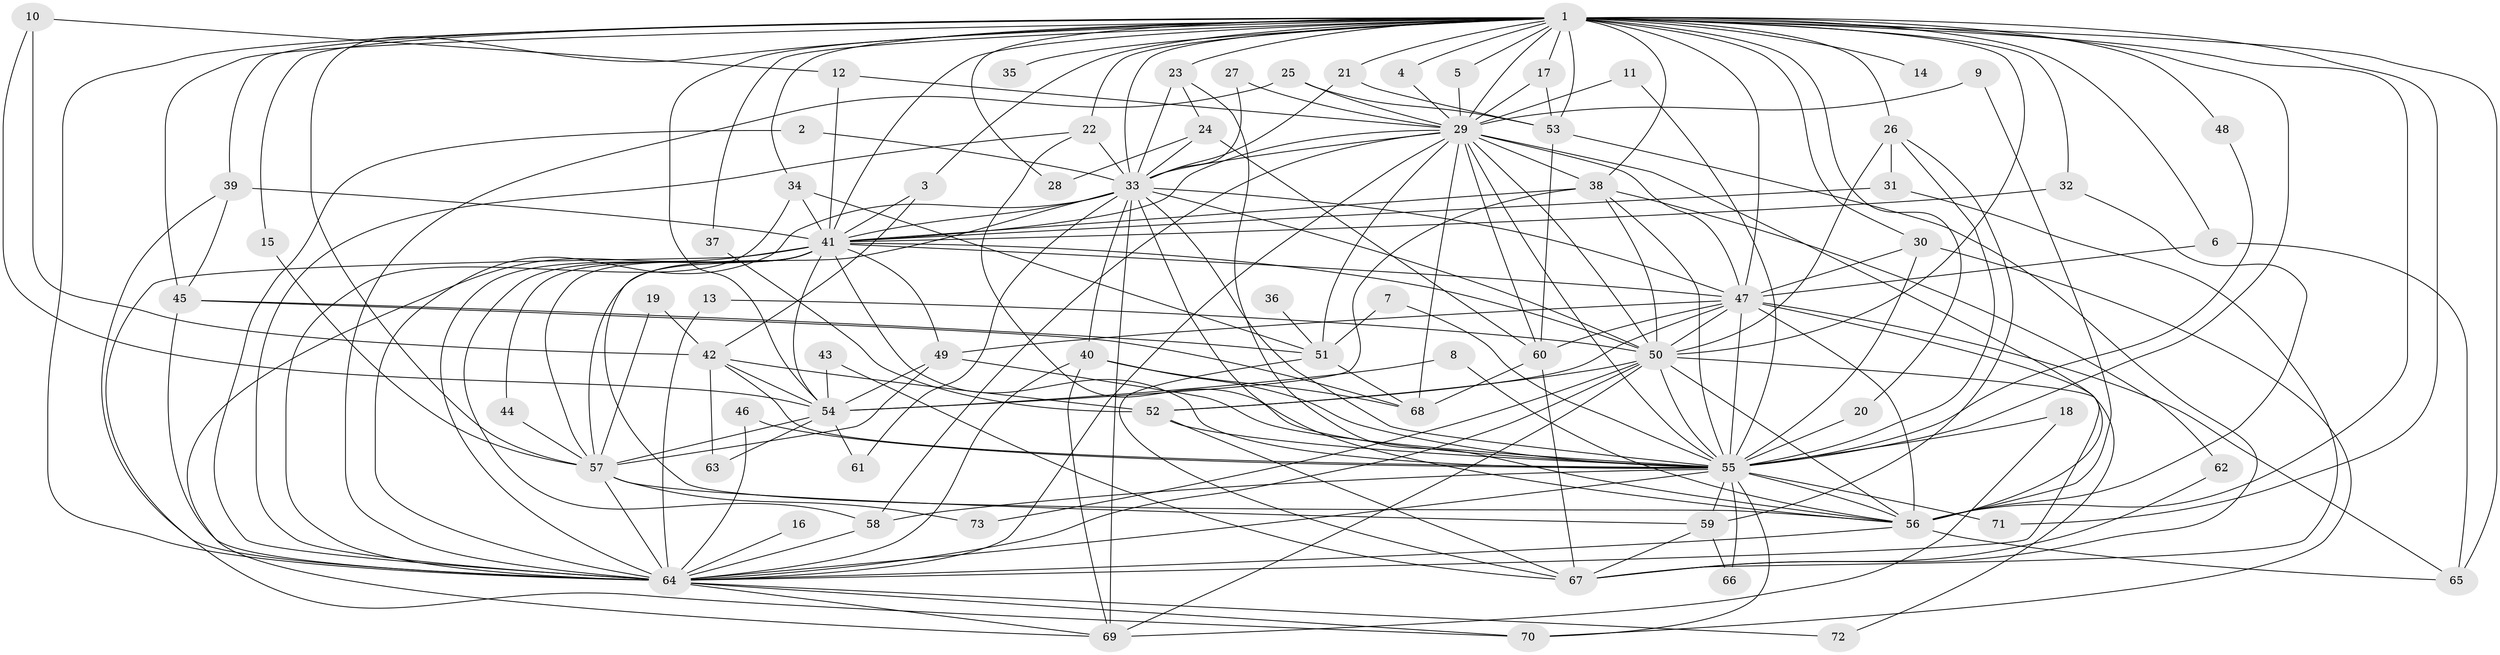 // original degree distribution, {32: 0.00684931506849315, 26: 0.0136986301369863, 15: 0.00684931506849315, 20: 0.00684931506849315, 34: 0.00684931506849315, 18: 0.0136986301369863, 24: 0.00684931506849315, 25: 0.00684931506849315, 2: 0.5136986301369864, 3: 0.2328767123287671, 5: 0.03424657534246575, 4: 0.0821917808219178, 6: 0.0410958904109589, 11: 0.00684931506849315, 7: 0.0136986301369863, 10: 0.00684931506849315}
// Generated by graph-tools (version 1.1) at 2025/25/03/09/25 03:25:41]
// undirected, 73 vertices, 206 edges
graph export_dot {
graph [start="1"]
  node [color=gray90,style=filled];
  1;
  2;
  3;
  4;
  5;
  6;
  7;
  8;
  9;
  10;
  11;
  12;
  13;
  14;
  15;
  16;
  17;
  18;
  19;
  20;
  21;
  22;
  23;
  24;
  25;
  26;
  27;
  28;
  29;
  30;
  31;
  32;
  33;
  34;
  35;
  36;
  37;
  38;
  39;
  40;
  41;
  42;
  43;
  44;
  45;
  46;
  47;
  48;
  49;
  50;
  51;
  52;
  53;
  54;
  55;
  56;
  57;
  58;
  59;
  60;
  61;
  62;
  63;
  64;
  65;
  66;
  67;
  68;
  69;
  70;
  71;
  72;
  73;
  1 -- 3 [weight=1.0];
  1 -- 4 [weight=1.0];
  1 -- 5 [weight=1.0];
  1 -- 6 [weight=1.0];
  1 -- 14 [weight=1.0];
  1 -- 15 [weight=1.0];
  1 -- 17 [weight=1.0];
  1 -- 20 [weight=1.0];
  1 -- 21 [weight=1.0];
  1 -- 22 [weight=1.0];
  1 -- 23 [weight=1.0];
  1 -- 26 [weight=1.0];
  1 -- 28 [weight=1.0];
  1 -- 29 [weight=2.0];
  1 -- 30 [weight=1.0];
  1 -- 32 [weight=1.0];
  1 -- 33 [weight=2.0];
  1 -- 34 [weight=1.0];
  1 -- 35 [weight=1.0];
  1 -- 37 [weight=1.0];
  1 -- 38 [weight=2.0];
  1 -- 39 [weight=1.0];
  1 -- 41 [weight=3.0];
  1 -- 45 [weight=2.0];
  1 -- 47 [weight=3.0];
  1 -- 48 [weight=1.0];
  1 -- 50 [weight=4.0];
  1 -- 53 [weight=2.0];
  1 -- 54 [weight=2.0];
  1 -- 55 [weight=4.0];
  1 -- 56 [weight=3.0];
  1 -- 57 [weight=1.0];
  1 -- 64 [weight=2.0];
  1 -- 65 [weight=1.0];
  1 -- 71 [weight=1.0];
  2 -- 33 [weight=1.0];
  2 -- 64 [weight=1.0];
  3 -- 41 [weight=1.0];
  3 -- 42 [weight=1.0];
  4 -- 29 [weight=1.0];
  5 -- 29 [weight=1.0];
  6 -- 47 [weight=1.0];
  6 -- 65 [weight=1.0];
  7 -- 51 [weight=1.0];
  7 -- 55 [weight=1.0];
  8 -- 54 [weight=1.0];
  8 -- 56 [weight=1.0];
  9 -- 29 [weight=1.0];
  9 -- 56 [weight=1.0];
  10 -- 12 [weight=1.0];
  10 -- 42 [weight=1.0];
  10 -- 54 [weight=1.0];
  11 -- 29 [weight=1.0];
  11 -- 55 [weight=1.0];
  12 -- 29 [weight=1.0];
  12 -- 41 [weight=1.0];
  13 -- 50 [weight=1.0];
  13 -- 64 [weight=1.0];
  15 -- 57 [weight=1.0];
  16 -- 64 [weight=1.0];
  17 -- 29 [weight=1.0];
  17 -- 53 [weight=1.0];
  18 -- 55 [weight=2.0];
  18 -- 69 [weight=1.0];
  19 -- 42 [weight=1.0];
  19 -- 57 [weight=1.0];
  20 -- 55 [weight=1.0];
  21 -- 33 [weight=1.0];
  21 -- 53 [weight=1.0];
  22 -- 33 [weight=1.0];
  22 -- 55 [weight=1.0];
  22 -- 64 [weight=1.0];
  23 -- 24 [weight=1.0];
  23 -- 33 [weight=1.0];
  23 -- 56 [weight=1.0];
  24 -- 28 [weight=1.0];
  24 -- 33 [weight=1.0];
  24 -- 60 [weight=2.0];
  25 -- 29 [weight=1.0];
  25 -- 53 [weight=1.0];
  25 -- 64 [weight=1.0];
  26 -- 31 [weight=1.0];
  26 -- 50 [weight=1.0];
  26 -- 55 [weight=1.0];
  26 -- 59 [weight=1.0];
  27 -- 29 [weight=1.0];
  27 -- 33 [weight=1.0];
  29 -- 33 [weight=1.0];
  29 -- 38 [weight=1.0];
  29 -- 41 [weight=1.0];
  29 -- 47 [weight=1.0];
  29 -- 50 [weight=2.0];
  29 -- 51 [weight=1.0];
  29 -- 55 [weight=1.0];
  29 -- 56 [weight=1.0];
  29 -- 58 [weight=1.0];
  29 -- 60 [weight=1.0];
  29 -- 64 [weight=1.0];
  29 -- 68 [weight=1.0];
  30 -- 47 [weight=1.0];
  30 -- 55 [weight=1.0];
  30 -- 70 [weight=1.0];
  31 -- 41 [weight=1.0];
  31 -- 67 [weight=1.0];
  32 -- 41 [weight=1.0];
  32 -- 56 [weight=1.0];
  33 -- 40 [weight=1.0];
  33 -- 41 [weight=1.0];
  33 -- 47 [weight=1.0];
  33 -- 50 [weight=1.0];
  33 -- 55 [weight=1.0];
  33 -- 56 [weight=1.0];
  33 -- 57 [weight=1.0];
  33 -- 61 [weight=1.0];
  33 -- 64 [weight=1.0];
  33 -- 69 [weight=1.0];
  34 -- 41 [weight=1.0];
  34 -- 51 [weight=1.0];
  34 -- 64 [weight=1.0];
  36 -- 51 [weight=1.0];
  37 -- 52 [weight=1.0];
  38 -- 41 [weight=1.0];
  38 -- 50 [weight=1.0];
  38 -- 54 [weight=1.0];
  38 -- 55 [weight=1.0];
  38 -- 62 [weight=1.0];
  39 -- 41 [weight=1.0];
  39 -- 45 [weight=1.0];
  39 -- 64 [weight=1.0];
  40 -- 55 [weight=1.0];
  40 -- 64 [weight=1.0];
  40 -- 68 [weight=1.0];
  40 -- 69 [weight=1.0];
  41 -- 44 [weight=1.0];
  41 -- 47 [weight=1.0];
  41 -- 49 [weight=1.0];
  41 -- 50 [weight=2.0];
  41 -- 54 [weight=1.0];
  41 -- 55 [weight=1.0];
  41 -- 56 [weight=1.0];
  41 -- 57 [weight=1.0];
  41 -- 58 [weight=1.0];
  41 -- 64 [weight=2.0];
  41 -- 69 [weight=1.0];
  41 -- 70 [weight=1.0];
  42 -- 52 [weight=1.0];
  42 -- 54 [weight=1.0];
  42 -- 55 [weight=1.0];
  42 -- 63 [weight=1.0];
  43 -- 54 [weight=2.0];
  43 -- 67 [weight=1.0];
  44 -- 57 [weight=1.0];
  45 -- 51 [weight=1.0];
  45 -- 64 [weight=1.0];
  45 -- 68 [weight=1.0];
  46 -- 55 [weight=1.0];
  46 -- 64 [weight=1.0];
  47 -- 49 [weight=1.0];
  47 -- 50 [weight=2.0];
  47 -- 52 [weight=1.0];
  47 -- 55 [weight=2.0];
  47 -- 56 [weight=1.0];
  47 -- 60 [weight=1.0];
  47 -- 64 [weight=1.0];
  47 -- 65 [weight=1.0];
  48 -- 55 [weight=1.0];
  49 -- 54 [weight=1.0];
  49 -- 55 [weight=1.0];
  49 -- 57 [weight=1.0];
  50 -- 52 [weight=1.0];
  50 -- 55 [weight=1.0];
  50 -- 56 [weight=1.0];
  50 -- 64 [weight=1.0];
  50 -- 69 [weight=1.0];
  50 -- 72 [weight=1.0];
  50 -- 73 [weight=1.0];
  51 -- 67 [weight=1.0];
  51 -- 68 [weight=2.0];
  52 -- 55 [weight=1.0];
  52 -- 67 [weight=1.0];
  53 -- 60 [weight=1.0];
  53 -- 67 [weight=1.0];
  54 -- 57 [weight=1.0];
  54 -- 61 [weight=1.0];
  54 -- 63 [weight=1.0];
  55 -- 56 [weight=2.0];
  55 -- 58 [weight=1.0];
  55 -- 59 [weight=2.0];
  55 -- 64 [weight=1.0];
  55 -- 66 [weight=1.0];
  55 -- 70 [weight=1.0];
  55 -- 71 [weight=1.0];
  56 -- 64 [weight=1.0];
  56 -- 65 [weight=2.0];
  57 -- 59 [weight=1.0];
  57 -- 64 [weight=1.0];
  57 -- 73 [weight=1.0];
  58 -- 64 [weight=1.0];
  59 -- 66 [weight=1.0];
  59 -- 67 [weight=1.0];
  60 -- 67 [weight=1.0];
  60 -- 68 [weight=1.0];
  62 -- 67 [weight=1.0];
  64 -- 69 [weight=1.0];
  64 -- 70 [weight=1.0];
  64 -- 72 [weight=1.0];
}
